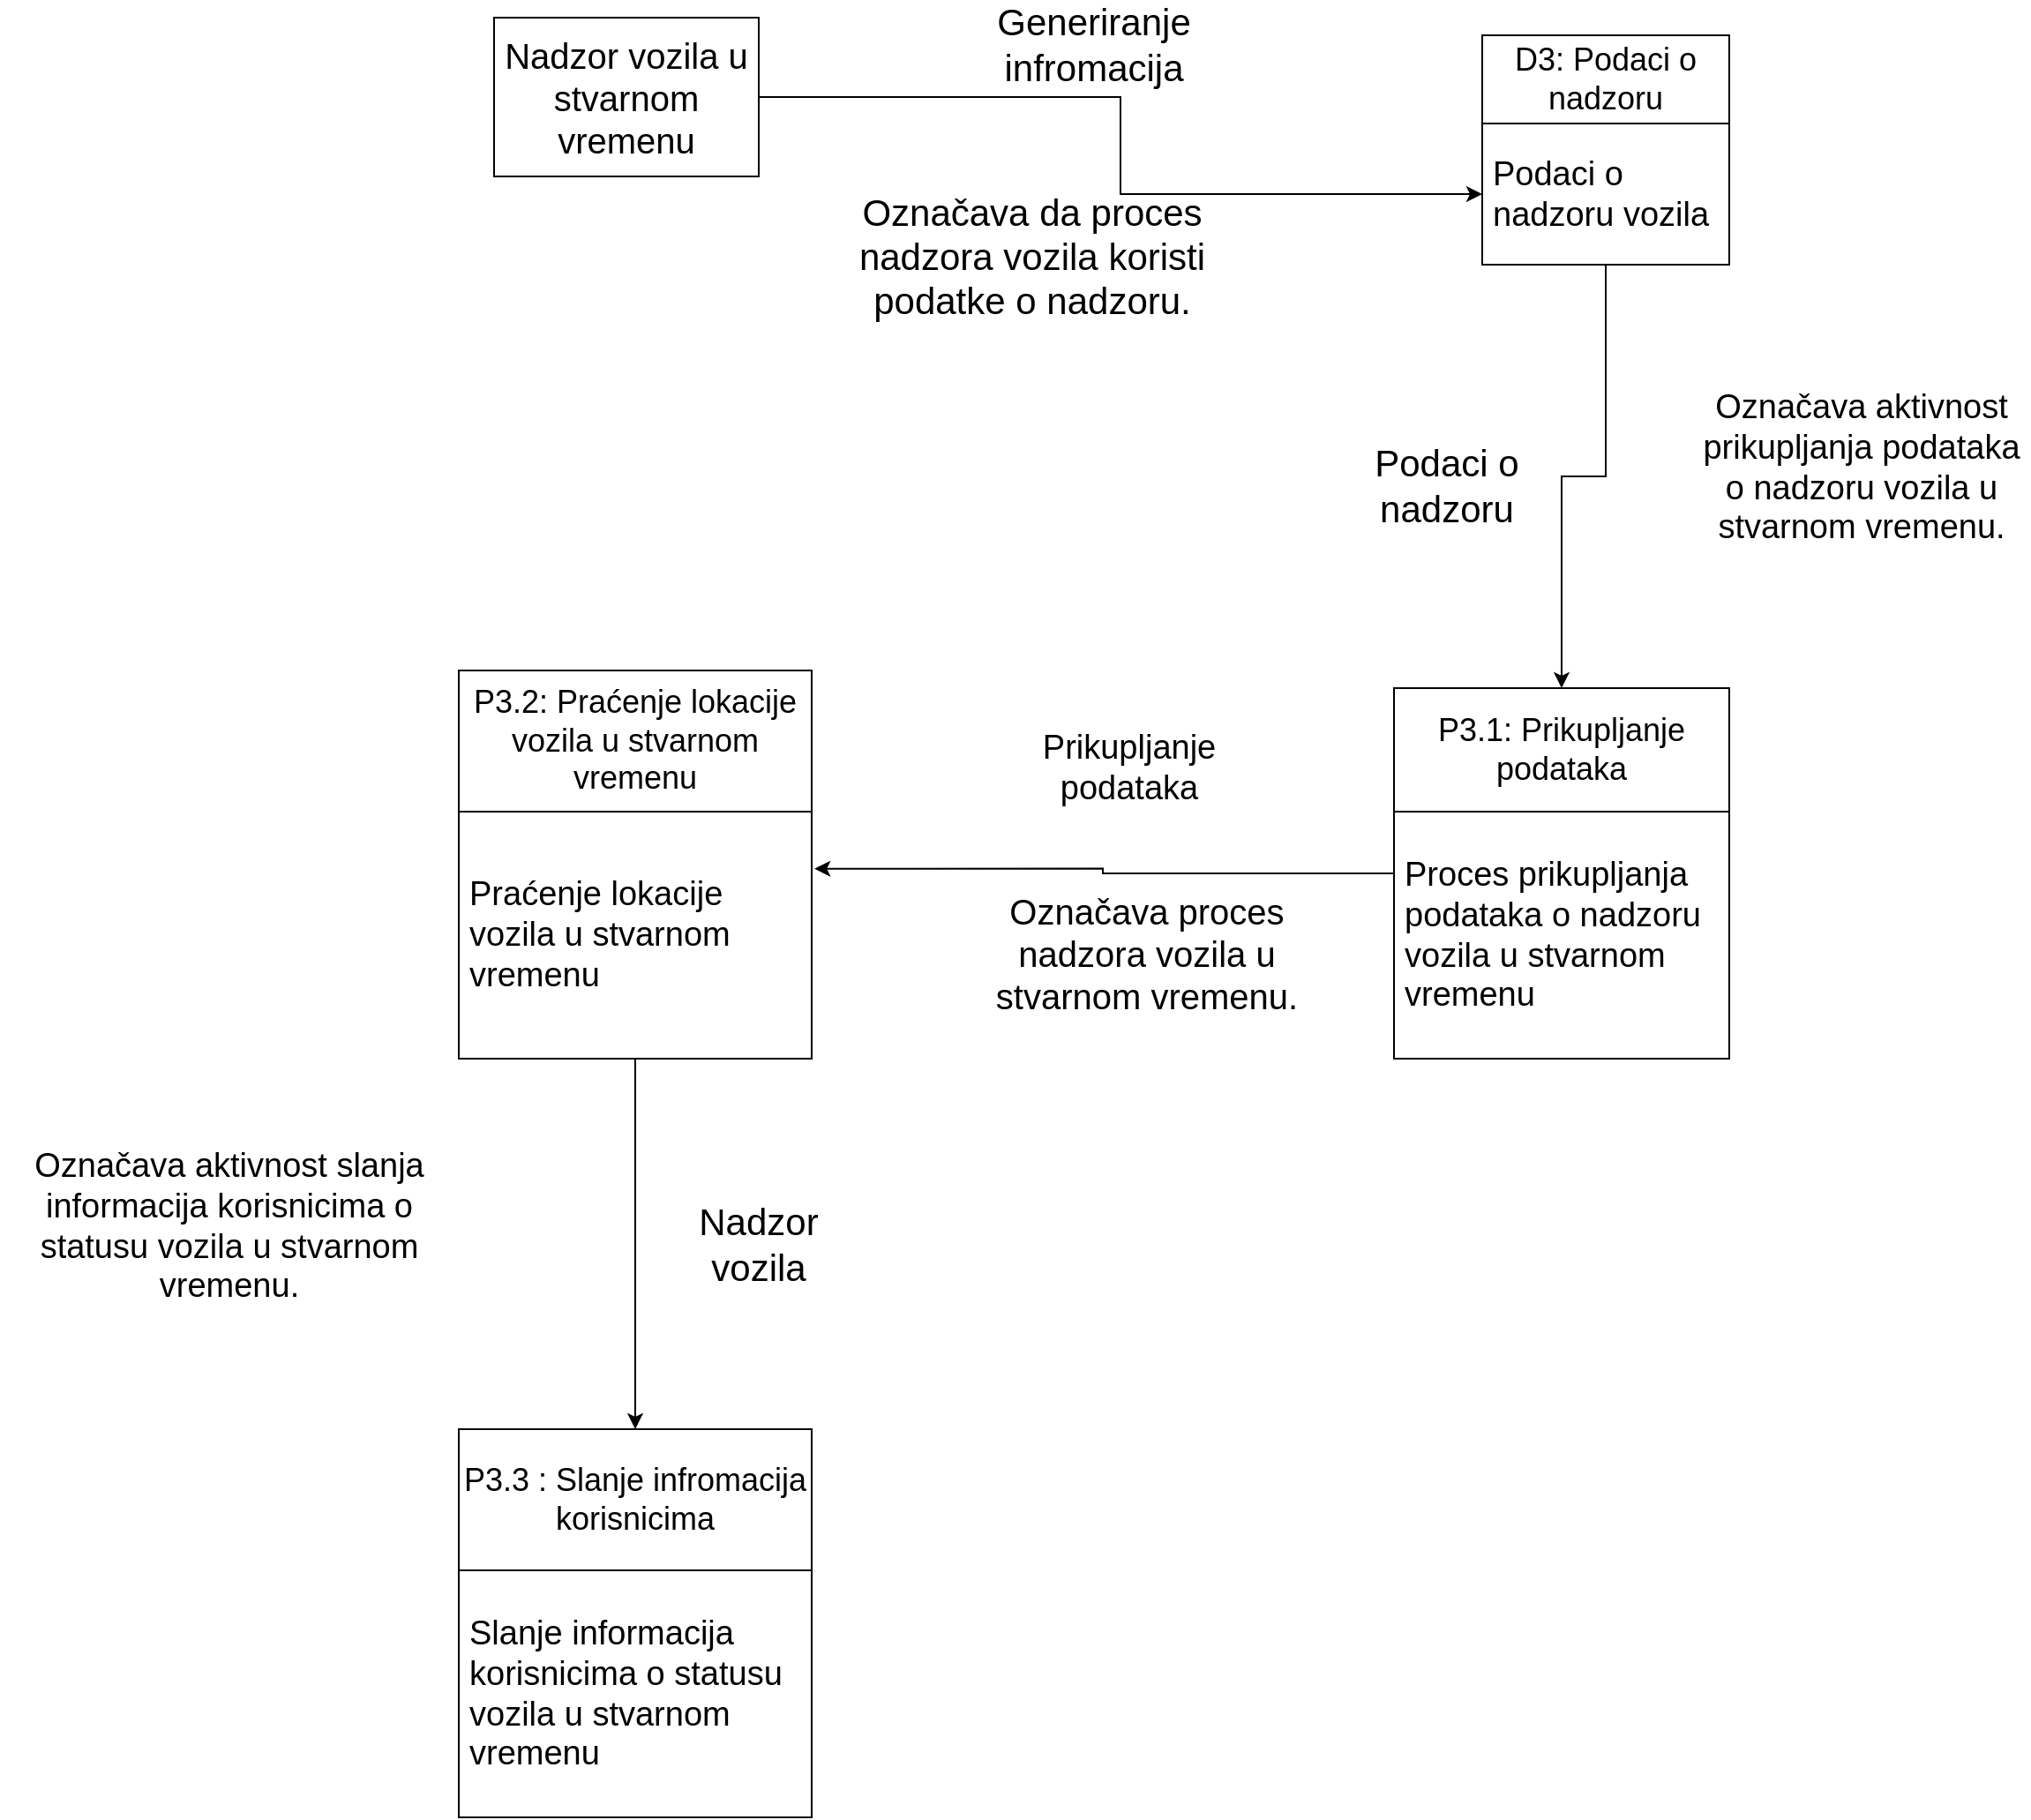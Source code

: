 <mxfile version="24.5.5" type="device">
  <diagram name="Page-1" id="xuOxOUNOnT8DjQiufH1G">
    <mxGraphModel dx="2736" dy="1104" grid="1" gridSize="10" guides="1" tooltips="1" connect="1" arrows="1" fold="1" page="1" pageScale="1" pageWidth="827" pageHeight="1169" math="0" shadow="0">
      <root>
        <mxCell id="0" />
        <mxCell id="1" parent="0" />
        <mxCell id="PijFpGKjtn4gk_GRMd0J-12" style="edgeStyle=orthogonalEdgeStyle;rounded=0;orthogonalLoop=1;jettySize=auto;html=1;" parent="1" source="PijFpGKjtn4gk_GRMd0J-1" target="PijFpGKjtn4gk_GRMd0J-4" edge="1">
          <mxGeometry relative="1" as="geometry" />
        </mxCell>
        <mxCell id="PijFpGKjtn4gk_GRMd0J-1" value="&lt;font style=&quot;font-size: 20px;&quot;&gt;Nadzor vozila u stvarnom vremenu&lt;/font&gt;" style="rounded=0;whiteSpace=wrap;html=1;" parent="1" vertex="1">
          <mxGeometry x="100" y="70" width="150" height="90" as="geometry" />
        </mxCell>
        <mxCell id="PijFpGKjtn4gk_GRMd0J-15" style="edgeStyle=orthogonalEdgeStyle;rounded=0;orthogonalLoop=1;jettySize=auto;html=1;entryX=0.5;entryY=0;entryDx=0;entryDy=0;" parent="1" source="PijFpGKjtn4gk_GRMd0J-3" target="PijFpGKjtn4gk_GRMd0J-5" edge="1">
          <mxGeometry relative="1" as="geometry" />
        </mxCell>
        <mxCell id="PijFpGKjtn4gk_GRMd0J-3" value="&lt;span style=&quot;font-size: 18px;&quot;&gt;D3: Podaci o nadzoru&lt;/span&gt;" style="swimlane;fontStyle=0;childLayout=stackLayout;horizontal=1;startSize=50;horizontalStack=0;resizeParent=1;resizeParentMax=0;resizeLast=0;collapsible=1;marginBottom=0;whiteSpace=wrap;html=1;" parent="1" vertex="1">
          <mxGeometry x="660" y="80" width="140" height="130" as="geometry" />
        </mxCell>
        <mxCell id="PijFpGKjtn4gk_GRMd0J-4" value="&lt;font style=&quot;font-size: 19px;&quot;&gt;Podaci o nadzoru vozila&lt;/font&gt;" style="text;strokeColor=none;fillColor=none;align=left;verticalAlign=middle;spacingLeft=4;spacingRight=4;overflow=hidden;points=[[0,0.5],[1,0.5]];portConstraint=eastwest;rotatable=0;whiteSpace=wrap;html=1;" parent="PijFpGKjtn4gk_GRMd0J-3" vertex="1">
          <mxGeometry y="50" width="140" height="80" as="geometry" />
        </mxCell>
        <mxCell id="PijFpGKjtn4gk_GRMd0J-16" style="edgeStyle=orthogonalEdgeStyle;rounded=0;orthogonalLoop=1;jettySize=auto;html=1;entryX=1.008;entryY=0.231;entryDx=0;entryDy=0;entryPerimeter=0;" parent="1" source="PijFpGKjtn4gk_GRMd0J-5" target="PijFpGKjtn4gk_GRMd0J-8" edge="1">
          <mxGeometry relative="1" as="geometry">
            <mxPoint x="310" y="555" as="targetPoint" />
          </mxGeometry>
        </mxCell>
        <mxCell id="PijFpGKjtn4gk_GRMd0J-5" value="&lt;span style=&quot;font-size: 18px;&quot;&gt;P3.1: Prikupljanje podataka&lt;/span&gt;" style="swimlane;fontStyle=0;childLayout=stackLayout;horizontal=1;startSize=70;horizontalStack=0;resizeParent=1;resizeParentMax=0;resizeLast=0;collapsible=1;marginBottom=0;whiteSpace=wrap;html=1;" parent="1" vertex="1">
          <mxGeometry x="610" y="450" width="190" height="210" as="geometry" />
        </mxCell>
        <mxCell id="PijFpGKjtn4gk_GRMd0J-6" value="&lt;font style=&quot;font-size: 19px;&quot;&gt;Proces prikupljanja podataka o nadzoru vozila u stvarnom vremenu&lt;/font&gt;" style="text;strokeColor=none;fillColor=none;align=left;verticalAlign=middle;spacingLeft=4;spacingRight=4;overflow=hidden;points=[[0,0.5],[1,0.5]];portConstraint=eastwest;rotatable=0;whiteSpace=wrap;html=1;" parent="PijFpGKjtn4gk_GRMd0J-5" vertex="1">
          <mxGeometry y="70" width="190" height="140" as="geometry" />
        </mxCell>
        <mxCell id="PijFpGKjtn4gk_GRMd0J-17" style="edgeStyle=orthogonalEdgeStyle;rounded=0;orthogonalLoop=1;jettySize=auto;html=1;entryX=0.5;entryY=0;entryDx=0;entryDy=0;" parent="1" source="PijFpGKjtn4gk_GRMd0J-7" target="PijFpGKjtn4gk_GRMd0J-9" edge="1">
          <mxGeometry relative="1" as="geometry" />
        </mxCell>
        <mxCell id="PijFpGKjtn4gk_GRMd0J-7" value="&lt;font style=&quot;font-size: 18px;&quot;&gt;P3.2:&amp;nbsp;Praćenje lokacije vozila u stvarnom vremenu&lt;/font&gt;" style="swimlane;fontStyle=0;childLayout=stackLayout;horizontal=1;startSize=80;horizontalStack=0;resizeParent=1;resizeParentMax=0;resizeLast=0;collapsible=1;marginBottom=0;whiteSpace=wrap;html=1;" parent="1" vertex="1">
          <mxGeometry x="80" y="440" width="200" height="220" as="geometry" />
        </mxCell>
        <mxCell id="PijFpGKjtn4gk_GRMd0J-8" value="&lt;font style=&quot;font-size: 19px;&quot;&gt;Praćenje lokacije vozila u stvarnom vremenu&lt;/font&gt;" style="text;strokeColor=none;fillColor=none;align=left;verticalAlign=middle;spacingLeft=4;spacingRight=4;overflow=hidden;points=[[0,0.5],[1,0.5]];portConstraint=eastwest;rotatable=0;whiteSpace=wrap;html=1;" parent="PijFpGKjtn4gk_GRMd0J-7" vertex="1">
          <mxGeometry y="80" width="200" height="140" as="geometry" />
        </mxCell>
        <mxCell id="PijFpGKjtn4gk_GRMd0J-9" value="&lt;span style=&quot;font-size: 18px;&quot;&gt;P3.3 : Slanje infromacija korisnicima&lt;/span&gt;" style="swimlane;fontStyle=0;childLayout=stackLayout;horizontal=1;startSize=80;horizontalStack=0;resizeParent=1;resizeParentMax=0;resizeLast=0;collapsible=1;marginBottom=0;whiteSpace=wrap;html=1;" parent="1" vertex="1">
          <mxGeometry x="80" y="870" width="200" height="220" as="geometry" />
        </mxCell>
        <mxCell id="PijFpGKjtn4gk_GRMd0J-10" value="&lt;font style=&quot;font-size: 19px;&quot;&gt;Slanje informacija korisnicima o statusu vozila u stvarnom vremenu&lt;/font&gt;" style="text;strokeColor=none;fillColor=none;align=left;verticalAlign=middle;spacingLeft=4;spacingRight=4;overflow=hidden;points=[[0,0.5],[1,0.5]];portConstraint=eastwest;rotatable=0;whiteSpace=wrap;html=1;" parent="PijFpGKjtn4gk_GRMd0J-9" vertex="1">
          <mxGeometry y="80" width="200" height="140" as="geometry" />
        </mxCell>
        <mxCell id="PijFpGKjtn4gk_GRMd0J-18" value="&lt;font style=&quot;font-size: 21px;&quot;&gt;Podaci o nadzoru&lt;/font&gt;" style="text;html=1;align=center;verticalAlign=middle;whiteSpace=wrap;rounded=0;" parent="1" vertex="1">
          <mxGeometry x="590" y="320" width="100" height="30" as="geometry" />
        </mxCell>
        <mxCell id="PijFpGKjtn4gk_GRMd0J-19" value="&lt;font style=&quot;font-size: 19px;&quot;&gt;Prikupljanje podataka&lt;/font&gt;" style="text;html=1;align=center;verticalAlign=middle;whiteSpace=wrap;rounded=0;" parent="1" vertex="1">
          <mxGeometry x="430" y="480" width="60" height="30" as="geometry" />
        </mxCell>
        <mxCell id="PijFpGKjtn4gk_GRMd0J-20" value="&lt;font style=&quot;font-size: 21px;&quot;&gt;Nadzor vozila&lt;/font&gt;" style="text;html=1;align=center;verticalAlign=middle;whiteSpace=wrap;rounded=0;" parent="1" vertex="1">
          <mxGeometry x="200" y="750" width="100" height="30" as="geometry" />
        </mxCell>
        <mxCell id="PijFpGKjtn4gk_GRMd0J-22" value="&lt;span style=&quot;font-size: 21px;&quot;&gt;Generiranje infromacija&lt;/span&gt;" style="text;html=1;align=center;verticalAlign=middle;whiteSpace=wrap;rounded=0;" parent="1" vertex="1">
          <mxGeometry x="390" y="70" width="100" height="30" as="geometry" />
        </mxCell>
        <mxCell id="PijFpGKjtn4gk_GRMd0J-23" value="&lt;font style=&quot;font-size: 21px;&quot;&gt;Označava da proces nadzora vozila koristi podatke o nadzoru.&lt;/font&gt;" style="text;html=1;align=center;verticalAlign=middle;whiteSpace=wrap;rounded=0;" parent="1" vertex="1">
          <mxGeometry x="290" y="190" width="230" height="30" as="geometry" />
        </mxCell>
        <mxCell id="PijFpGKjtn4gk_GRMd0J-26" value="&lt;font style=&quot;font-size: 19px;&quot;&gt;Označava aktivnost prikupljanja podataka o nadzoru vozila u stvarnom vremenu.&lt;/font&gt;" style="text;html=1;align=center;verticalAlign=middle;whiteSpace=wrap;rounded=0;" parent="1" vertex="1">
          <mxGeometry x="780" y="310" width="190" height="30" as="geometry" />
        </mxCell>
        <mxCell id="PijFpGKjtn4gk_GRMd0J-28" value="&lt;font style=&quot;font-size: 20px;&quot;&gt;Označava proces nadzora vozila u stvarnom vremenu.&lt;/font&gt;" style="text;html=1;align=center;verticalAlign=middle;whiteSpace=wrap;rounded=0;" parent="1" vertex="1">
          <mxGeometry x="370" y="585" width="200" height="30" as="geometry" />
        </mxCell>
        <mxCell id="PijFpGKjtn4gk_GRMd0J-29" value="&lt;font style=&quot;font-size: 19px;&quot;&gt;Označava aktivnost slanja informacija korisnicima o statusu vozila u stvarnom vremenu.&lt;/font&gt;" style="text;html=1;align=center;verticalAlign=middle;whiteSpace=wrap;rounded=0;" parent="1" vertex="1">
          <mxGeometry x="-180" y="740" width="260" height="30" as="geometry" />
        </mxCell>
      </root>
    </mxGraphModel>
  </diagram>
</mxfile>
